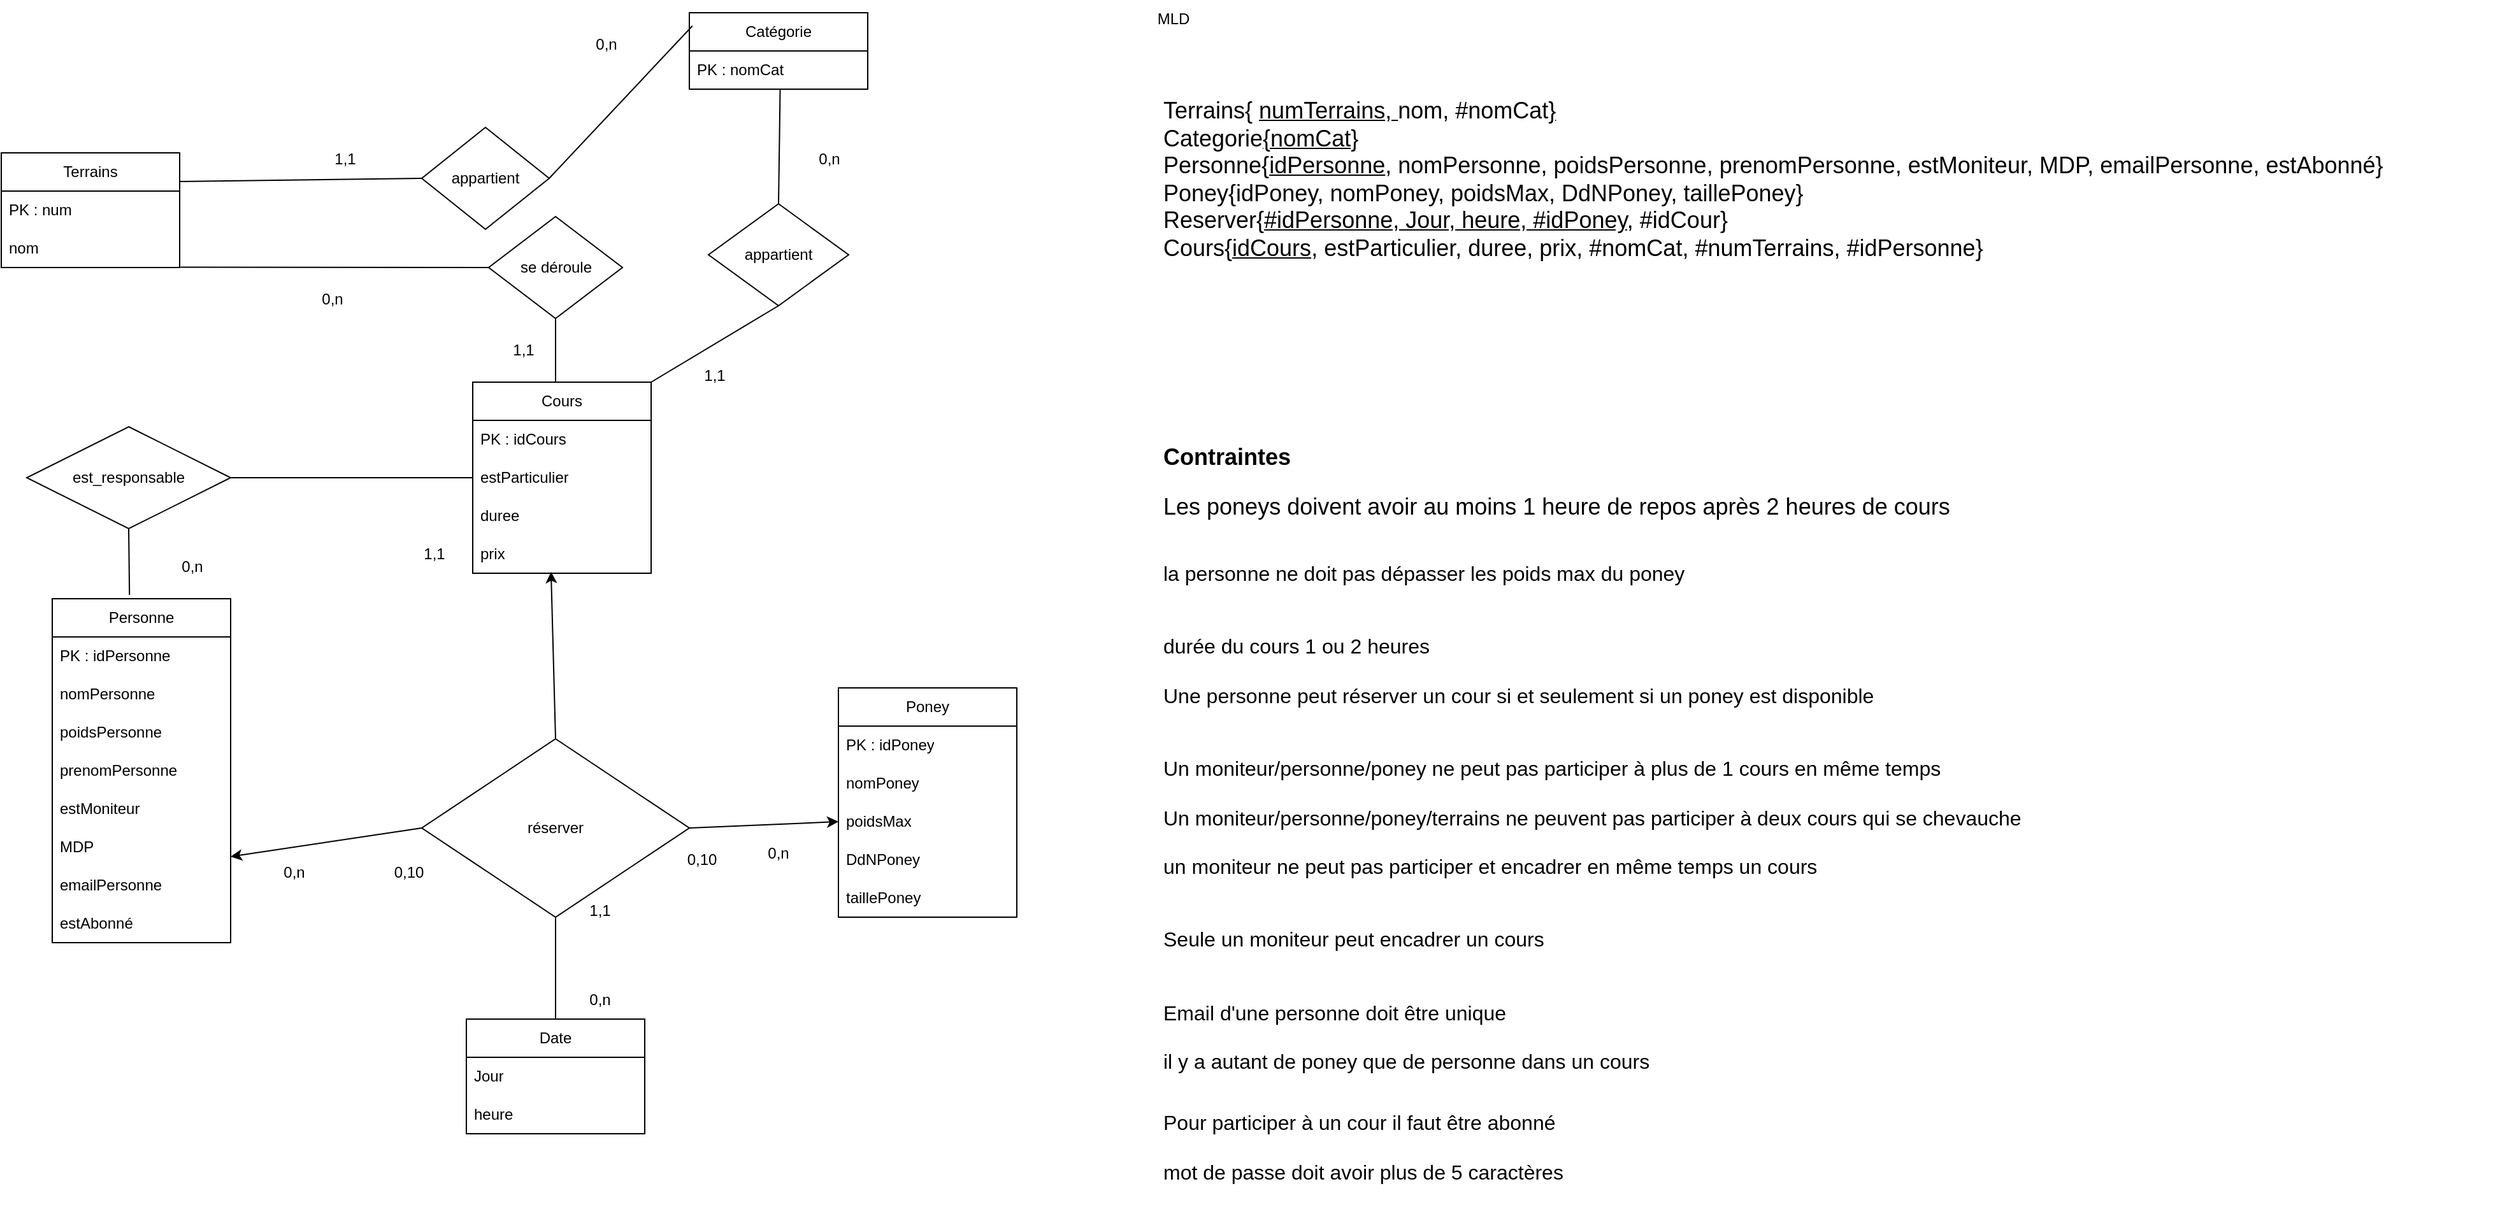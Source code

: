 <mxfile version="24.8.0">
  <diagram name="Page-1" id="9W7HuSMjV6_ZXsu8XZHZ">
    <mxGraphModel dx="1706" dy="2105" grid="1" gridSize="10" guides="1" tooltips="1" connect="1" arrows="1" fold="1" page="1" pageScale="1" pageWidth="827" pageHeight="1169" math="0" shadow="0">
      <root>
        <mxCell id="0" />
        <mxCell id="1" parent="0" />
        <mxCell id="h7xVEBj8XtHK8gHXebEV-5" value="&lt;div&gt;Poney&lt;/div&gt;" style="swimlane;fontStyle=0;childLayout=stackLayout;horizontal=1;startSize=30;horizontalStack=0;resizeParent=1;resizeParentMax=0;resizeLast=0;collapsible=1;marginBottom=0;whiteSpace=wrap;html=1;" parent="1" vertex="1">
          <mxGeometry x="687" y="190" width="140" height="180" as="geometry" />
        </mxCell>
        <mxCell id="h7xVEBj8XtHK8gHXebEV-6" value="PK : idPoney" style="text;strokeColor=none;fillColor=none;align=left;verticalAlign=middle;spacingLeft=4;spacingRight=4;overflow=hidden;points=[[0,0.5],[1,0.5]];portConstraint=eastwest;rotatable=0;whiteSpace=wrap;html=1;" parent="h7xVEBj8XtHK8gHXebEV-5" vertex="1">
          <mxGeometry y="30" width="140" height="30" as="geometry" />
        </mxCell>
        <mxCell id="h7xVEBj8XtHK8gHXebEV-38" value="nomPoney" style="text;strokeColor=none;fillColor=none;align=left;verticalAlign=middle;spacingLeft=4;spacingRight=4;overflow=hidden;points=[[0,0.5],[1,0.5]];portConstraint=eastwest;rotatable=0;whiteSpace=wrap;html=1;" parent="h7xVEBj8XtHK8gHXebEV-5" vertex="1">
          <mxGeometry y="60" width="140" height="30" as="geometry" />
        </mxCell>
        <mxCell id="h7xVEBj8XtHK8gHXebEV-40" value="&lt;div&gt;poidsMax&lt;/div&gt;" style="text;strokeColor=none;fillColor=none;align=left;verticalAlign=middle;spacingLeft=4;spacingRight=4;overflow=hidden;points=[[0,0.5],[1,0.5]];portConstraint=eastwest;rotatable=0;whiteSpace=wrap;html=1;" parent="h7xVEBj8XtHK8gHXebEV-5" vertex="1">
          <mxGeometry y="90" width="140" height="30" as="geometry" />
        </mxCell>
        <mxCell id="h7xVEBj8XtHK8gHXebEV-7" value="DdNPoney" style="text;strokeColor=none;fillColor=none;align=left;verticalAlign=middle;spacingLeft=4;spacingRight=4;overflow=hidden;points=[[0,0.5],[1,0.5]];portConstraint=eastwest;rotatable=0;whiteSpace=wrap;html=1;" parent="h7xVEBj8XtHK8gHXebEV-5" vertex="1">
          <mxGeometry y="120" width="140" height="30" as="geometry" />
        </mxCell>
        <mxCell id="h7xVEBj8XtHK8gHXebEV-8" value="&lt;div&gt;taillePoney&lt;/div&gt;" style="text;strokeColor=none;fillColor=none;align=left;verticalAlign=middle;spacingLeft=4;spacingRight=4;overflow=hidden;points=[[0,0.5],[1,0.5]];portConstraint=eastwest;rotatable=0;whiteSpace=wrap;html=1;" parent="h7xVEBj8XtHK8gHXebEV-5" vertex="1">
          <mxGeometry y="150" width="140" height="30" as="geometry" />
        </mxCell>
        <mxCell id="h7xVEBj8XtHK8gHXebEV-1" value="Personne" style="swimlane;fontStyle=0;childLayout=stackLayout;horizontal=1;startSize=30;horizontalStack=0;resizeParent=1;resizeParentMax=0;resizeLast=0;collapsible=1;marginBottom=0;whiteSpace=wrap;html=1;" parent="1" vertex="1">
          <mxGeometry x="70" y="120" width="140" height="270" as="geometry" />
        </mxCell>
        <mxCell id="h7xVEBj8XtHK8gHXebEV-2" value="PK : idPersonne" style="text;strokeColor=none;fillColor=none;align=left;verticalAlign=middle;spacingLeft=4;spacingRight=4;overflow=hidden;points=[[0,0.5],[1,0.5]];portConstraint=eastwest;rotatable=0;whiteSpace=wrap;html=1;" parent="h7xVEBj8XtHK8gHXebEV-1" vertex="1">
          <mxGeometry y="30" width="140" height="30" as="geometry" />
        </mxCell>
        <mxCell id="h7xVEBj8XtHK8gHXebEV-39" value="nomPersonne" style="text;strokeColor=none;fillColor=none;align=left;verticalAlign=middle;spacingLeft=4;spacingRight=4;overflow=hidden;points=[[0,0.5],[1,0.5]];portConstraint=eastwest;rotatable=0;whiteSpace=wrap;html=1;" parent="h7xVEBj8XtHK8gHXebEV-1" vertex="1">
          <mxGeometry y="60" width="140" height="30" as="geometry" />
        </mxCell>
        <mxCell id="h7xVEBj8XtHK8gHXebEV-44" value="&lt;div&gt;poidsPersonne&lt;/div&gt;" style="text;strokeColor=none;fillColor=none;align=left;verticalAlign=middle;spacingLeft=4;spacingRight=4;overflow=hidden;points=[[0,0.5],[1,0.5]];portConstraint=eastwest;rotatable=0;whiteSpace=wrap;html=1;" parent="h7xVEBj8XtHK8gHXebEV-1" vertex="1">
          <mxGeometry y="90" width="140" height="30" as="geometry" />
        </mxCell>
        <mxCell id="h7xVEBj8XtHK8gHXebEV-46" value="prenomPersonne" style="text;strokeColor=none;fillColor=none;align=left;verticalAlign=middle;spacingLeft=4;spacingRight=4;overflow=hidden;points=[[0,0.5],[1,0.5]];portConstraint=eastwest;rotatable=0;whiteSpace=wrap;html=1;" parent="h7xVEBj8XtHK8gHXebEV-1" vertex="1">
          <mxGeometry y="120" width="140" height="30" as="geometry" />
        </mxCell>
        <mxCell id="h7xVEBj8XtHK8gHXebEV-47" value="estMoniteur" style="text;strokeColor=none;fillColor=none;align=left;verticalAlign=middle;spacingLeft=4;spacingRight=4;overflow=hidden;points=[[0,0.5],[1,0.5]];portConstraint=eastwest;rotatable=0;whiteSpace=wrap;html=1;" parent="h7xVEBj8XtHK8gHXebEV-1" vertex="1">
          <mxGeometry y="150" width="140" height="30" as="geometry" />
        </mxCell>
        <mxCell id="h7xVEBj8XtHK8gHXebEV-78" value="MDP" style="text;strokeColor=none;fillColor=none;align=left;verticalAlign=middle;spacingLeft=4;spacingRight=4;overflow=hidden;points=[[0,0.5],[1,0.5]];portConstraint=eastwest;rotatable=0;whiteSpace=wrap;html=1;" parent="h7xVEBj8XtHK8gHXebEV-1" vertex="1">
          <mxGeometry y="180" width="140" height="30" as="geometry" />
        </mxCell>
        <mxCell id="h7xVEBj8XtHK8gHXebEV-4" value="emailPersonne" style="text;strokeColor=none;fillColor=none;align=left;verticalAlign=middle;spacingLeft=4;spacingRight=4;overflow=hidden;points=[[0,0.5],[1,0.5]];portConstraint=eastwest;rotatable=0;whiteSpace=wrap;html=1;" parent="h7xVEBj8XtHK8gHXebEV-1" vertex="1">
          <mxGeometry y="210" width="140" height="30" as="geometry" />
        </mxCell>
        <mxCell id="M2Xz9yJIT8OYSMbcP0UQ-5" value="estAbonné" style="text;strokeColor=none;fillColor=none;align=left;verticalAlign=middle;spacingLeft=4;spacingRight=4;overflow=hidden;points=[[0,0.5],[1,0.5]];portConstraint=eastwest;rotatable=0;whiteSpace=wrap;html=1;" parent="h7xVEBj8XtHK8gHXebEV-1" vertex="1">
          <mxGeometry y="240" width="140" height="30" as="geometry" />
        </mxCell>
        <mxCell id="h7xVEBj8XtHK8gHXebEV-15" value="" style="endArrow=none;html=1;rounded=0;exitX=1;exitY=0.75;exitDx=0;exitDy=0;entryX=0;entryY=0.5;entryDx=0;entryDy=0;startArrow=classic;startFill=1;" parent="1" source="h7xVEBj8XtHK8gHXebEV-1" target="h7xVEBj8XtHK8gHXebEV-65" edge="1">
          <mxGeometry width="50" height="50" relative="1" as="geometry">
            <mxPoint x="390" y="440" as="sourcePoint" />
            <mxPoint x="60" y="310" as="targetPoint" />
          </mxGeometry>
        </mxCell>
        <mxCell id="h7xVEBj8XtHK8gHXebEV-18" value="" style="endArrow=none;html=1;rounded=0;exitX=0;exitY=0.5;exitDx=0;exitDy=0;entryX=1;entryY=0.5;entryDx=0;entryDy=0;endFill=0;startArrow=classic;startFill=1;" parent="1" source="h7xVEBj8XtHK8gHXebEV-40" target="h7xVEBj8XtHK8gHXebEV-65" edge="1">
          <mxGeometry width="50" height="50" relative="1" as="geometry">
            <mxPoint x="390" y="440" as="sourcePoint" />
            <mxPoint x="440" y="310" as="targetPoint" />
          </mxGeometry>
        </mxCell>
        <mxCell id="h7xVEBj8XtHK8gHXebEV-26" value="0,n" style="text;html=1;align=center;verticalAlign=middle;whiteSpace=wrap;rounded=0;" parent="1" vertex="1">
          <mxGeometry x="230" y="320" width="60" height="30" as="geometry" />
        </mxCell>
        <mxCell id="h7xVEBj8XtHK8gHXebEV-29" value="0,n" style="text;html=1;align=center;verticalAlign=middle;whiteSpace=wrap;rounded=0;" parent="1" vertex="1">
          <mxGeometry x="610" y="305" width="60" height="30" as="geometry" />
        </mxCell>
        <mxCell id="h7xVEBj8XtHK8gHXebEV-31" value="0,n" style="text;html=1;align=center;verticalAlign=middle;whiteSpace=wrap;rounded=0;" parent="1" vertex="1">
          <mxGeometry x="150" y="80" width="60" height="30" as="geometry" />
        </mxCell>
        <mxCell id="h7xVEBj8XtHK8gHXebEV-49" value="Date" style="swimlane;fontStyle=0;childLayout=stackLayout;horizontal=1;startSize=30;horizontalStack=0;resizeParent=1;resizeParentMax=0;resizeLast=0;collapsible=1;marginBottom=0;whiteSpace=wrap;html=1;" parent="1" vertex="1">
          <mxGeometry x="395" y="450" width="140" height="90" as="geometry" />
        </mxCell>
        <mxCell id="h7xVEBj8XtHK8gHXebEV-50" value="Jour" style="text;strokeColor=none;fillColor=none;align=left;verticalAlign=middle;spacingLeft=4;spacingRight=4;overflow=hidden;points=[[0,0.5],[1,0.5]];portConstraint=eastwest;rotatable=0;whiteSpace=wrap;html=1;" parent="h7xVEBj8XtHK8gHXebEV-49" vertex="1">
          <mxGeometry y="30" width="140" height="30" as="geometry" />
        </mxCell>
        <mxCell id="h7xVEBj8XtHK8gHXebEV-51" value="&lt;div&gt;heure&lt;/div&gt;" style="text;strokeColor=none;fillColor=none;align=left;verticalAlign=middle;spacingLeft=4;spacingRight=4;overflow=hidden;points=[[0,0.5],[1,0.5]];portConstraint=eastwest;rotatable=0;whiteSpace=wrap;html=1;" parent="h7xVEBj8XtHK8gHXebEV-49" vertex="1">
          <mxGeometry y="60" width="140" height="30" as="geometry" />
        </mxCell>
        <mxCell id="h7xVEBj8XtHK8gHXebEV-55" value="0,n" style="text;html=1;align=center;verticalAlign=middle;whiteSpace=wrap;rounded=0;" parent="1" vertex="1">
          <mxGeometry x="470" y="420" width="60" height="30" as="geometry" />
        </mxCell>
        <mxCell id="h7xVEBj8XtHK8gHXebEV-58" value="" style="endArrow=none;html=1;rounded=0;exitX=0.5;exitY=1;exitDx=0;exitDy=0;entryX=0.5;entryY=0;entryDx=0;entryDy=0;" parent="1" source="h7xVEBj8XtHK8gHXebEV-65" target="h7xVEBj8XtHK8gHXebEV-49" edge="1">
          <mxGeometry width="50" height="50" relative="1" as="geometry">
            <mxPoint x="510" y="500" as="sourcePoint" />
            <mxPoint x="548.96" y="190" as="targetPoint" />
          </mxGeometry>
        </mxCell>
        <mxCell id="h7xVEBj8XtHK8gHXebEV-65" value="réserver" style="rhombus;whiteSpace=wrap;html=1;" parent="1" vertex="1">
          <mxGeometry x="360" y="230" width="210" height="140" as="geometry" />
        </mxCell>
        <mxCell id="h7xVEBj8XtHK8gHXebEV-67" value="1,1" style="text;html=1;align=center;verticalAlign=middle;whiteSpace=wrap;rounded=0;" parent="1" vertex="1">
          <mxGeometry x="470" y="350" width="60" height="30" as="geometry" />
        </mxCell>
        <mxCell id="h7xVEBj8XtHK8gHXebEV-68" value="1,1" style="text;html=1;align=center;verticalAlign=middle;whiteSpace=wrap;rounded=0;" parent="1" vertex="1">
          <mxGeometry x="340" y="70" width="60" height="30" as="geometry" />
        </mxCell>
        <mxCell id="h7xVEBj8XtHK8gHXebEV-69" value="0,10" style="text;html=1;align=center;verticalAlign=middle;whiteSpace=wrap;rounded=0;" parent="1" vertex="1">
          <mxGeometry x="550" y="310" width="60" height="30" as="geometry" />
        </mxCell>
        <mxCell id="h7xVEBj8XtHK8gHXebEV-79" value="&lt;h1 style=&quot;margin-top: 0px;&quot;&gt;&lt;font style=&quot;font-size: 18px;&quot;&gt;Contraintes&lt;br&gt;&lt;/font&gt;&lt;/h1&gt;&lt;p&gt;&lt;font style=&quot;font-size: 18px;&quot;&gt;Les poneys doivent avoir au moins 1 heure de repos après 2 heures de cours&lt;br&gt;&lt;/font&gt;&lt;/p&gt;&lt;div&gt;&lt;font size=&quot;3&quot;&gt;&lt;br&gt;&lt;/font&gt;&lt;/div&gt;&lt;div&gt;&lt;font size=&quot;3&quot;&gt;la personne ne doit pas dépasser les poids max du poney&lt;/font&gt;&lt;/div&gt;&lt;div&gt;&lt;font size=&quot;3&quot;&gt;&lt;br&gt;&lt;/font&gt;&lt;/div&gt;&lt;div&gt;&lt;font size=&quot;3&quot;&gt;&lt;br&gt;&lt;/font&gt;&lt;/div&gt;&lt;div&gt;&lt;font size=&quot;3&quot;&gt;durée du cours 1 ou 2 heures&lt;/font&gt;&lt;/div&gt;&lt;div&gt;&lt;font size=&quot;3&quot;&gt;&lt;br&gt;&lt;/font&gt;&lt;/div&gt;&lt;div&gt;&lt;font size=&quot;3&quot;&gt;Une personne peut réserver un cour si et seulement si un poney est disponible &lt;br&gt;&lt;/font&gt;&lt;/div&gt;&lt;div&gt;&lt;font size=&quot;3&quot;&gt;&lt;br&gt;&lt;/font&gt;&lt;/div&gt;&lt;div&gt;&lt;font size=&quot;3&quot;&gt;&lt;br&gt;&lt;/font&gt;&lt;/div&gt;&lt;div&gt;&lt;font size=&quot;3&quot;&gt;Un moniteur/personne/poney ne peut pas participer à plus de 1 cours en même temps&lt;br&gt;&lt;/font&gt;&lt;/div&gt;&lt;div&gt;&lt;font size=&quot;3&quot;&gt;&lt;br&gt;&lt;/font&gt;&lt;/div&gt;&lt;div&gt;&lt;font size=&quot;3&quot;&gt;Un moniteur/personne/poney/terrains ne peuvent pas participer à deux cours qui se chevauche&lt;br&gt;&lt;/font&gt;&lt;/div&gt;&lt;div&gt;&lt;font size=&quot;3&quot;&gt;&lt;br&gt;&lt;/font&gt;&lt;/div&gt;&lt;div&gt;&lt;font size=&quot;3&quot;&gt;un moniteur ne peut pas participer et encadrer en même temps un cours&lt;/font&gt;&lt;/div&gt;&lt;div&gt;&lt;font size=&quot;3&quot;&gt;&lt;br&gt;&lt;/font&gt;&lt;/div&gt;&lt;div&gt;&lt;font size=&quot;3&quot;&gt;&lt;br&gt;&lt;/font&gt;&lt;/div&gt;&lt;div&gt;&lt;font size=&quot;3&quot;&gt;Seule un moniteur peut encadrer un cours&lt;/font&gt;&lt;/div&gt;&lt;div&gt;&lt;font size=&quot;3&quot;&gt;&lt;br&gt;&lt;/font&gt;&lt;/div&gt;&lt;div&gt;&lt;font size=&quot;3&quot;&gt;&lt;br&gt;&lt;/font&gt;&lt;/div&gt;&lt;div&gt;&lt;font size=&quot;3&quot;&gt;Email d&#39;une personne doit être unique&lt;/font&gt;&lt;/div&gt;&lt;div&gt;&lt;font size=&quot;3&quot;&gt;&lt;br&gt;&lt;/font&gt;&lt;/div&gt;&lt;div&gt;&lt;font size=&quot;3&quot;&gt;il y a autant de poney que de personne dans un cours&lt;br&gt;&lt;/font&gt;&lt;/div&gt;&lt;div&gt;&lt;br&gt;&lt;/div&gt;&lt;div&gt;&lt;br&gt;&lt;/div&gt;&lt;div&gt;&lt;font size=&quot;3&quot;&gt;Pour participer à un cour il faut être abonné&lt;/font&gt;&lt;/div&gt;&lt;div&gt;&lt;font size=&quot;3&quot;&gt;&lt;br&gt;&lt;/font&gt;&lt;/div&gt;&lt;div&gt;&lt;font size=&quot;3&quot;&gt;mot de passe doit avoir plus de 5 caractères&lt;br&gt;&lt;/font&gt;&lt;/div&gt;&lt;div&gt;&lt;font size=&quot;3&quot;&gt;&lt;br&gt;&lt;/font&gt;&lt;/div&gt;" style="text;html=1;whiteSpace=wrap;overflow=hidden;rounded=0;" parent="1" vertex="1">
          <mxGeometry x="940" y="-14" width="750" height="624" as="geometry" />
        </mxCell>
        <mxCell id="_sw9qbzKlEHNV8ZJurar-1" value="Cours" style="swimlane;fontStyle=0;childLayout=stackLayout;horizontal=1;startSize=30;horizontalStack=0;resizeParent=1;resizeParentMax=0;resizeLast=0;collapsible=1;marginBottom=0;whiteSpace=wrap;html=1;" parent="1" vertex="1">
          <mxGeometry x="400" y="-50" width="140" height="150" as="geometry" />
        </mxCell>
        <mxCell id="_sw9qbzKlEHNV8ZJurar-2" value="PK : idCours" style="text;strokeColor=none;fillColor=none;align=left;verticalAlign=middle;spacingLeft=4;spacingRight=4;overflow=hidden;points=[[0,0.5],[1,0.5]];portConstraint=eastwest;rotatable=0;whiteSpace=wrap;html=1;" parent="_sw9qbzKlEHNV8ZJurar-1" vertex="1">
          <mxGeometry y="30" width="140" height="30" as="geometry" />
        </mxCell>
        <mxCell id="_sw9qbzKlEHNV8ZJurar-22" value="estParticulier" style="text;strokeColor=none;fillColor=none;align=left;verticalAlign=middle;spacingLeft=4;spacingRight=4;overflow=hidden;points=[[0,0.5],[1,0.5]];portConstraint=eastwest;rotatable=0;whiteSpace=wrap;html=1;" parent="_sw9qbzKlEHNV8ZJurar-1" vertex="1">
          <mxGeometry y="60" width="140" height="30" as="geometry" />
        </mxCell>
        <mxCell id="_sw9qbzKlEHNV8ZJurar-3" value="duree" style="text;strokeColor=none;fillColor=none;align=left;verticalAlign=middle;spacingLeft=4;spacingRight=4;overflow=hidden;points=[[0,0.5],[1,0.5]];portConstraint=eastwest;rotatable=0;whiteSpace=wrap;html=1;" parent="_sw9qbzKlEHNV8ZJurar-1" vertex="1">
          <mxGeometry y="90" width="140" height="30" as="geometry" />
        </mxCell>
        <mxCell id="_sw9qbzKlEHNV8ZJurar-4" value="&lt;div&gt;prix&lt;/div&gt;" style="text;strokeColor=none;fillColor=none;align=left;verticalAlign=middle;spacingLeft=4;spacingRight=4;overflow=hidden;points=[[0,0.5],[1,0.5]];portConstraint=eastwest;rotatable=0;whiteSpace=wrap;html=1;" parent="_sw9qbzKlEHNV8ZJurar-1" vertex="1">
          <mxGeometry y="120" width="140" height="30" as="geometry" />
        </mxCell>
        <mxCell id="_sw9qbzKlEHNV8ZJurar-7" value="" style="endArrow=classic;html=1;rounded=0;entryX=0.439;entryY=0.961;entryDx=0;entryDy=0;entryPerimeter=0;exitX=0.5;exitY=0;exitDx=0;exitDy=0;" parent="1" source="h7xVEBj8XtHK8gHXebEV-65" target="_sw9qbzKlEHNV8ZJurar-4" edge="1">
          <mxGeometry width="50" height="50" relative="1" as="geometry">
            <mxPoint x="390" y="440" as="sourcePoint" />
            <mxPoint x="440" y="390" as="targetPoint" />
          </mxGeometry>
        </mxCell>
        <mxCell id="_sw9qbzKlEHNV8ZJurar-33" value="Terrains" style="swimlane;fontStyle=0;childLayout=stackLayout;horizontal=1;startSize=30;horizontalStack=0;resizeParent=1;resizeParentMax=0;resizeLast=0;collapsible=1;marginBottom=0;whiteSpace=wrap;html=1;" parent="1" vertex="1">
          <mxGeometry x="30" y="-230" width="140" height="90" as="geometry" />
        </mxCell>
        <mxCell id="_sw9qbzKlEHNV8ZJurar-34" value="PK : num " style="text;strokeColor=none;fillColor=none;align=left;verticalAlign=middle;spacingLeft=4;spacingRight=4;overflow=hidden;points=[[0,0.5],[1,0.5]];portConstraint=eastwest;rotatable=0;whiteSpace=wrap;html=1;" parent="_sw9qbzKlEHNV8ZJurar-33" vertex="1">
          <mxGeometry y="30" width="140" height="30" as="geometry" />
        </mxCell>
        <mxCell id="_sw9qbzKlEHNV8ZJurar-35" value="nom" style="text;strokeColor=none;fillColor=none;align=left;verticalAlign=middle;spacingLeft=4;spacingRight=4;overflow=hidden;points=[[0,0.5],[1,0.5]];portConstraint=eastwest;rotatable=0;whiteSpace=wrap;html=1;" parent="_sw9qbzKlEHNV8ZJurar-33" vertex="1">
          <mxGeometry y="60" width="140" height="30" as="geometry" />
        </mxCell>
        <mxCell id="_sw9qbzKlEHNV8ZJurar-37" value="Catégorie" style="swimlane;fontStyle=0;childLayout=stackLayout;horizontal=1;startSize=30;horizontalStack=0;resizeParent=1;resizeParentMax=0;resizeLast=0;collapsible=1;marginBottom=0;whiteSpace=wrap;html=1;" parent="1" vertex="1">
          <mxGeometry x="570" y="-340" width="140" height="60" as="geometry" />
        </mxCell>
        <mxCell id="_sw9qbzKlEHNV8ZJurar-39" value="PK : nomCat" style="text;strokeColor=none;fillColor=none;align=left;verticalAlign=middle;spacingLeft=4;spacingRight=4;overflow=hidden;points=[[0,0.5],[1,0.5]];portConstraint=eastwest;rotatable=0;whiteSpace=wrap;html=1;" parent="_sw9qbzKlEHNV8ZJurar-37" vertex="1">
          <mxGeometry y="30" width="140" height="30" as="geometry" />
        </mxCell>
        <mxCell id="_sw9qbzKlEHNV8ZJurar-41" value="appartient" style="rhombus;whiteSpace=wrap;html=1;" parent="1" vertex="1">
          <mxGeometry x="360" y="-250" width="100" height="80" as="geometry" />
        </mxCell>
        <mxCell id="_sw9qbzKlEHNV8ZJurar-42" value="" style="endArrow=none;html=1;rounded=0;entryX=0;entryY=0.5;entryDx=0;entryDy=0;exitX=1;exitY=0.25;exitDx=0;exitDy=0;" parent="1" source="_sw9qbzKlEHNV8ZJurar-33" target="_sw9qbzKlEHNV8ZJurar-41" edge="1">
          <mxGeometry width="50" height="50" relative="1" as="geometry">
            <mxPoint x="100" y="-10" as="sourcePoint" />
            <mxPoint x="150" y="-60" as="targetPoint" />
          </mxGeometry>
        </mxCell>
        <mxCell id="_sw9qbzKlEHNV8ZJurar-44" value="" style="endArrow=none;html=1;rounded=0;entryX=0.017;entryY=0.173;entryDx=0;entryDy=0;entryPerimeter=0;exitX=1;exitY=0.5;exitDx=0;exitDy=0;" parent="1" source="_sw9qbzKlEHNV8ZJurar-41" target="_sw9qbzKlEHNV8ZJurar-37" edge="1">
          <mxGeometry width="50" height="50" relative="1" as="geometry">
            <mxPoint x="330" y="-80" as="sourcePoint" />
            <mxPoint x="390" y="-110" as="targetPoint" />
          </mxGeometry>
        </mxCell>
        <mxCell id="_sw9qbzKlEHNV8ZJurar-45" value="" style="endArrow=none;html=1;rounded=0;exitX=0.5;exitY=0;exitDx=0;exitDy=0;entryX=0.509;entryY=1.01;entryDx=0;entryDy=0;entryPerimeter=0;" parent="1" source="_sw9qbzKlEHNV8ZJurar-46" target="_sw9qbzKlEHNV8ZJurar-39" edge="1">
          <mxGeometry width="50" height="50" relative="1" as="geometry">
            <mxPoint x="470" y="-40" as="sourcePoint" />
            <mxPoint x="610" y="-210" as="targetPoint" />
          </mxGeometry>
        </mxCell>
        <mxCell id="_sw9qbzKlEHNV8ZJurar-46" value="appartient" style="rhombus;whiteSpace=wrap;html=1;" parent="1" vertex="1">
          <mxGeometry x="585" y="-190" width="110" height="80" as="geometry" />
        </mxCell>
        <mxCell id="_sw9qbzKlEHNV8ZJurar-48" value="0,n" style="text;html=1;align=center;verticalAlign=middle;whiteSpace=wrap;rounded=0;" parent="1" vertex="1">
          <mxGeometry x="260" y="-130" width="60" height="30" as="geometry" />
        </mxCell>
        <mxCell id="_sw9qbzKlEHNV8ZJurar-49" value="1,1" style="text;html=1;align=center;verticalAlign=middle;whiteSpace=wrap;rounded=0;" parent="1" vertex="1">
          <mxGeometry x="410" y="-90" width="60" height="30" as="geometry" />
        </mxCell>
        <mxCell id="_sw9qbzKlEHNV8ZJurar-50" value="0,n" style="text;html=1;align=center;verticalAlign=middle;whiteSpace=wrap;rounded=0;" parent="1" vertex="1">
          <mxGeometry x="475" y="-330" width="60" height="30" as="geometry" />
        </mxCell>
        <mxCell id="_sw9qbzKlEHNV8ZJurar-51" value="1,1" style="text;html=1;align=center;verticalAlign=middle;whiteSpace=wrap;rounded=0;" parent="1" vertex="1">
          <mxGeometry x="270" y="-240" width="60" height="30" as="geometry" />
        </mxCell>
        <mxCell id="_sw9qbzKlEHNV8ZJurar-53" value="se déroule" style="rhombus;whiteSpace=wrap;html=1;" parent="1" vertex="1">
          <mxGeometry x="412.5" y="-180" width="105" height="80" as="geometry" />
        </mxCell>
        <mxCell id="_sw9qbzKlEHNV8ZJurar-54" value="" style="endArrow=none;html=1;rounded=0;exitX=0;exitY=0.5;exitDx=0;exitDy=0;entryX=1.005;entryY=0.99;entryDx=0;entryDy=0;entryPerimeter=0;" parent="1" source="_sw9qbzKlEHNV8ZJurar-53" target="_sw9qbzKlEHNV8ZJurar-35" edge="1">
          <mxGeometry width="50" height="50" relative="1" as="geometry">
            <mxPoint x="100" y="170" as="sourcePoint" />
            <mxPoint x="168" y="-138" as="targetPoint" />
          </mxGeometry>
        </mxCell>
        <mxCell id="_sw9qbzKlEHNV8ZJurar-56" value="" style="endArrow=none;html=1;rounded=0;exitX=0.5;exitY=1;exitDx=0;exitDy=0;" parent="1" source="_sw9qbzKlEHNV8ZJurar-53" edge="1">
          <mxGeometry width="50" height="50" relative="1" as="geometry">
            <mxPoint x="360" y="40" as="sourcePoint" />
            <mxPoint x="465" y="-50" as="targetPoint" />
          </mxGeometry>
        </mxCell>
        <mxCell id="_sw9qbzKlEHNV8ZJurar-58" value="" style="endArrow=none;html=1;rounded=0;entryX=0.5;entryY=1;entryDx=0;entryDy=0;exitX=1;exitY=0;exitDx=0;exitDy=0;" parent="1" source="_sw9qbzKlEHNV8ZJurar-1" target="_sw9qbzKlEHNV8ZJurar-46" edge="1">
          <mxGeometry width="50" height="50" relative="1" as="geometry">
            <mxPoint x="100" y="170" as="sourcePoint" />
            <mxPoint x="150" y="120" as="targetPoint" />
          </mxGeometry>
        </mxCell>
        <mxCell id="_sw9qbzKlEHNV8ZJurar-60" value="est_responsable" style="rhombus;whiteSpace=wrap;html=1;" parent="1" vertex="1">
          <mxGeometry x="50" y="-15" width="160" height="80" as="geometry" />
        </mxCell>
        <mxCell id="_sw9qbzKlEHNV8ZJurar-61" value="" style="endArrow=none;html=1;rounded=0;entryX=0.5;entryY=1;entryDx=0;entryDy=0;exitX=0.433;exitY=-0.011;exitDx=0;exitDy=0;exitPerimeter=0;" parent="1" source="h7xVEBj8XtHK8gHXebEV-1" target="_sw9qbzKlEHNV8ZJurar-60" edge="1">
          <mxGeometry width="50" height="50" relative="1" as="geometry">
            <mxPoint x="100" y="170" as="sourcePoint" />
            <mxPoint x="150" y="120" as="targetPoint" />
          </mxGeometry>
        </mxCell>
        <mxCell id="_sw9qbzKlEHNV8ZJurar-62" value="" style="endArrow=none;html=1;rounded=0;entryX=1;entryY=0.5;entryDx=0;entryDy=0;exitX=0;exitY=0.5;exitDx=0;exitDy=0;" parent="1" source="_sw9qbzKlEHNV8ZJurar-22" target="_sw9qbzKlEHNV8ZJurar-60" edge="1">
          <mxGeometry width="50" height="50" relative="1" as="geometry">
            <mxPoint x="265" y="144" as="sourcePoint" />
            <mxPoint x="310" y="110" as="targetPoint" />
          </mxGeometry>
        </mxCell>
        <mxCell id="_sw9qbzKlEHNV8ZJurar-64" value="1,1" style="text;html=1;align=center;verticalAlign=middle;whiteSpace=wrap;rounded=0;" parent="1" vertex="1">
          <mxGeometry x="560" y="-70" width="60" height="30" as="geometry" />
        </mxCell>
        <mxCell id="_sw9qbzKlEHNV8ZJurar-65" value="0,n" style="text;html=1;align=center;verticalAlign=middle;whiteSpace=wrap;rounded=0;" parent="1" vertex="1">
          <mxGeometry x="650" y="-240" width="60" height="30" as="geometry" />
        </mxCell>
        <mxCell id="_sw9qbzKlEHNV8ZJurar-70" style="edgeStyle=orthogonalEdgeStyle;rounded=0;orthogonalLoop=1;jettySize=auto;html=1;exitX=0.5;exitY=1;exitDx=0;exitDy=0;" parent="1" source="_sw9qbzKlEHNV8ZJurar-64" target="_sw9qbzKlEHNV8ZJurar-64" edge="1">
          <mxGeometry relative="1" as="geometry" />
        </mxCell>
        <mxCell id="_sw9qbzKlEHNV8ZJurar-72" value="0,10" style="text;html=1;align=center;verticalAlign=middle;whiteSpace=wrap;rounded=0;" parent="1" vertex="1">
          <mxGeometry x="320" y="320" width="60" height="30" as="geometry" />
        </mxCell>
        <mxCell id="M2Xz9yJIT8OYSMbcP0UQ-3" value="MLD" style="text;html=1;align=center;verticalAlign=middle;whiteSpace=wrap;rounded=0;" parent="1" vertex="1">
          <mxGeometry x="920" y="-350" width="60" height="30" as="geometry" />
        </mxCell>
        <mxCell id="M2Xz9yJIT8OYSMbcP0UQ-4" value="&lt;div&gt;&lt;font style=&quot;font-size: 18px;&quot;&gt;Terrains{ &lt;u&gt;numTerrains, &lt;/u&gt;nom, #nomCat&lt;u&gt;}&lt;/u&gt;&lt;/font&gt;&lt;/div&gt;&lt;div&gt;&lt;font style=&quot;font-size: 18px;&quot;&gt;Categorie&lt;u&gt;{nomCat&lt;/u&gt;}&lt;/font&gt;&lt;/div&gt;&lt;div&gt;&lt;font style=&quot;font-size: 18px;&quot;&gt;Personne{&lt;u&gt;idPersonne&lt;/u&gt;, nomPersonne, poidsPersonne, prenomPersonne, estMoniteur, MDP, emailPersonne, estAbonné}&lt;/font&gt;&lt;/div&gt;&lt;div&gt;&lt;font style=&quot;font-size: 18px;&quot;&gt;Poney{idPoney, nomPoney, poidsMax, DdNPoney, taillePoney}&lt;/font&gt;&lt;/div&gt;&lt;div&gt;&lt;font style=&quot;font-size: 18px;&quot;&gt;Reserver{&lt;u&gt;#idPersonne, Jour, heure, #idPoney&lt;/u&gt;, #idCour}&lt;br&gt;&lt;/font&gt;&lt;/div&gt;&lt;div&gt;&lt;font style=&quot;font-size: 18px;&quot;&gt;Cours{&lt;u&gt;idCours&lt;/u&gt;, estParticulier, duree, prix, #nomCat, #numTerrains, #idPersonne}&lt;br&gt;&lt;/font&gt;&lt;/div&gt;&lt;div&gt;&lt;font style=&quot;font-size: 18px;&quot;&gt;&lt;br&gt;&lt;/font&gt;&lt;/div&gt;&lt;div&gt;&lt;font style=&quot;font-size: 18px;&quot;&gt;&lt;br&gt;&lt;/font&gt;&lt;/div&gt;" style="text;html=1;whiteSpace=wrap;overflow=hidden;rounded=0;" parent="1" vertex="1">
          <mxGeometry x="940" y="-280" width="1050" height="230" as="geometry" />
        </mxCell>
      </root>
    </mxGraphModel>
  </diagram>
</mxfile>
